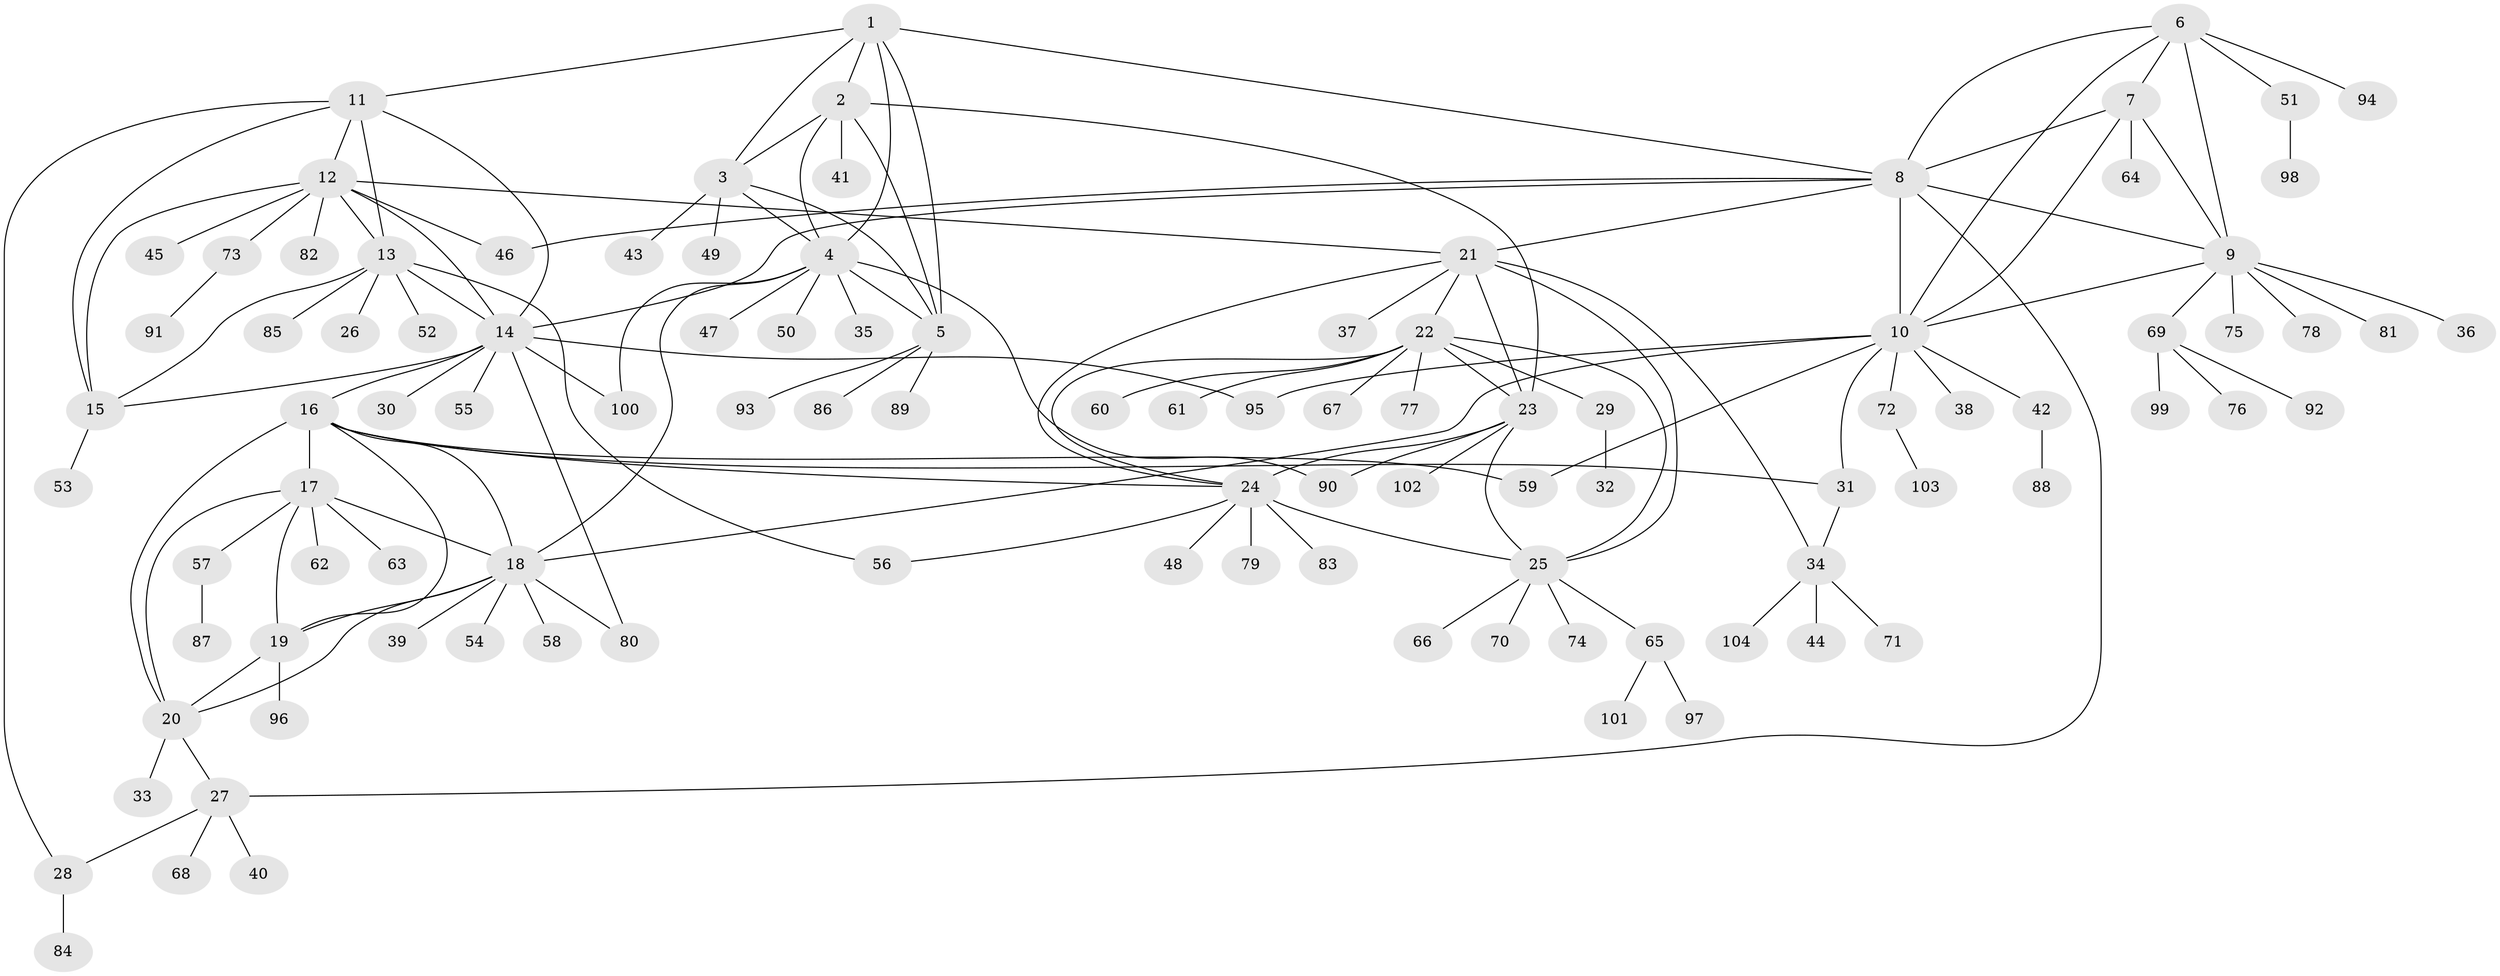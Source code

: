 // Generated by graph-tools (version 1.1) at 2025/02/03/09/25 03:02:43]
// undirected, 104 vertices, 150 edges
graph export_dot {
graph [start="1"]
  node [color=gray90,style=filled];
  1;
  2;
  3;
  4;
  5;
  6;
  7;
  8;
  9;
  10;
  11;
  12;
  13;
  14;
  15;
  16;
  17;
  18;
  19;
  20;
  21;
  22;
  23;
  24;
  25;
  26;
  27;
  28;
  29;
  30;
  31;
  32;
  33;
  34;
  35;
  36;
  37;
  38;
  39;
  40;
  41;
  42;
  43;
  44;
  45;
  46;
  47;
  48;
  49;
  50;
  51;
  52;
  53;
  54;
  55;
  56;
  57;
  58;
  59;
  60;
  61;
  62;
  63;
  64;
  65;
  66;
  67;
  68;
  69;
  70;
  71;
  72;
  73;
  74;
  75;
  76;
  77;
  78;
  79;
  80;
  81;
  82;
  83;
  84;
  85;
  86;
  87;
  88;
  89;
  90;
  91;
  92;
  93;
  94;
  95;
  96;
  97;
  98;
  99;
  100;
  101;
  102;
  103;
  104;
  1 -- 2;
  1 -- 3;
  1 -- 4;
  1 -- 5;
  1 -- 8;
  1 -- 11;
  2 -- 3;
  2 -- 4;
  2 -- 5;
  2 -- 23;
  2 -- 41;
  3 -- 4;
  3 -- 5;
  3 -- 43;
  3 -- 49;
  4 -- 5;
  4 -- 18;
  4 -- 35;
  4 -- 47;
  4 -- 50;
  4 -- 90;
  4 -- 100;
  5 -- 86;
  5 -- 89;
  5 -- 93;
  6 -- 7;
  6 -- 8;
  6 -- 9;
  6 -- 10;
  6 -- 51;
  6 -- 94;
  7 -- 8;
  7 -- 9;
  7 -- 10;
  7 -- 64;
  8 -- 9;
  8 -- 10;
  8 -- 14;
  8 -- 21;
  8 -- 27;
  8 -- 46;
  9 -- 10;
  9 -- 36;
  9 -- 69;
  9 -- 75;
  9 -- 78;
  9 -- 81;
  10 -- 18;
  10 -- 31;
  10 -- 38;
  10 -- 42;
  10 -- 59;
  10 -- 72;
  10 -- 95;
  11 -- 12;
  11 -- 13;
  11 -- 14;
  11 -- 15;
  11 -- 28;
  12 -- 13;
  12 -- 14;
  12 -- 15;
  12 -- 21;
  12 -- 45;
  12 -- 46;
  12 -- 73;
  12 -- 82;
  13 -- 14;
  13 -- 15;
  13 -- 26;
  13 -- 52;
  13 -- 56;
  13 -- 85;
  14 -- 15;
  14 -- 16;
  14 -- 30;
  14 -- 55;
  14 -- 80;
  14 -- 95;
  14 -- 100;
  15 -- 53;
  16 -- 17;
  16 -- 18;
  16 -- 19;
  16 -- 20;
  16 -- 24;
  16 -- 31;
  16 -- 59;
  17 -- 18;
  17 -- 19;
  17 -- 20;
  17 -- 57;
  17 -- 62;
  17 -- 63;
  18 -- 19;
  18 -- 20;
  18 -- 39;
  18 -- 54;
  18 -- 58;
  18 -- 80;
  19 -- 20;
  19 -- 96;
  20 -- 27;
  20 -- 33;
  21 -- 22;
  21 -- 23;
  21 -- 24;
  21 -- 25;
  21 -- 34;
  21 -- 37;
  22 -- 23;
  22 -- 24;
  22 -- 25;
  22 -- 29;
  22 -- 60;
  22 -- 61;
  22 -- 67;
  22 -- 77;
  23 -- 24;
  23 -- 25;
  23 -- 90;
  23 -- 102;
  24 -- 25;
  24 -- 48;
  24 -- 56;
  24 -- 79;
  24 -- 83;
  25 -- 65;
  25 -- 66;
  25 -- 70;
  25 -- 74;
  27 -- 28;
  27 -- 40;
  27 -- 68;
  28 -- 84;
  29 -- 32;
  31 -- 34;
  34 -- 44;
  34 -- 71;
  34 -- 104;
  42 -- 88;
  51 -- 98;
  57 -- 87;
  65 -- 97;
  65 -- 101;
  69 -- 76;
  69 -- 92;
  69 -- 99;
  72 -- 103;
  73 -- 91;
}
